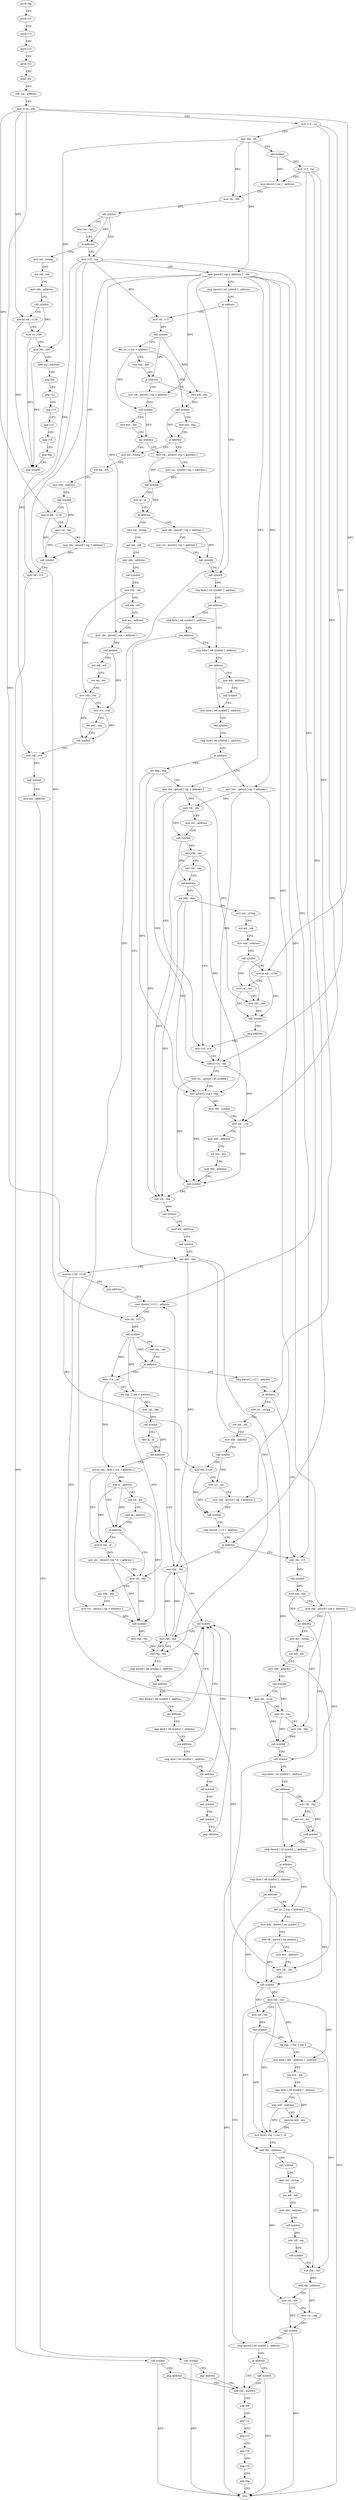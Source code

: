 digraph "func" {
"4214976" [label = "push rbp" ]
"4214977" [label = "push r15" ]
"4214979" [label = "push r14" ]
"4214981" [label = "push r13" ]
"4214983" [label = "push r12" ]
"4214985" [label = "push rbx" ]
"4214986" [label = "sub rsp , address" ]
"4214993" [label = "mov r12d , edx" ]
"4214996" [label = "mov r14 , rsi" ]
"4214999" [label = "mov rbx , rdi" ]
"4215002" [label = "call symbol" ]
"4215007" [label = "mov r13 , rax" ]
"4215010" [label = "mov dword [ rax ] , address" ]
"4215016" [label = "mov rdi , rbx" ]
"4215019" [label = "call symbol" ]
"4215024" [label = "test rax , rax" ]
"4215027" [label = "je address" ]
"4215191" [label = "mov esi , string" ]
"4215033" [label = "mov r15 , rax" ]
"4215196" [label = "xor edi , edi" ]
"4215198" [label = "mov edx , address" ]
"4215203" [label = "call symbol" ]
"4215208" [label = "movzx edi , r12b" ]
"4215212" [label = "mov rsi , rax" ]
"4215215" [label = "mov rdx , rbx" ]
"4215218" [label = "add rsp , address" ]
"4215225" [label = "pop rbx" ]
"4215226" [label = "pop r12" ]
"4215228" [label = "pop r13" ]
"4215230" [label = "pop r14" ]
"4215232" [label = "pop r15" ]
"4215234" [label = "pop rbp" ]
"4215235" [label = "jmp symbol" ]
"4215036" [label = "mov qword [ rsp + address ] , rbx" ]
"4215041" [label = "cmp qword [ rel symbol ] , address" ]
"4215049" [label = "je address" ]
"4215320" [label = "call symbol" ]
"4215055" [label = "mov rdi , r15" ]
"4215325" [label = "cmp byte [ rel symbol ] , address" ]
"4215332" [label = "jne address" ]
"4215347" [label = "cmp byte [ rel symbol ] , address" ]
"4215334" [label = "cmp byte [ rel symbol ] , address" ]
"4215058" [label = "call symbol" ]
"4215063" [label = "lea rsi , [ rsp + address ]" ]
"4215068" [label = "test eax , eax" ]
"4215070" [label = "js address" ]
"4215240" [label = "mov rdi , qword [ rsp + address ]" ]
"4215076" [label = "mov edi , eax" ]
"4215354" [label = "jne address" ]
"4215366" [label = "mov byte [ rel symbol ] , address" ]
"4215356" [label = "mov edi , address" ]
"4215341" [label = "jne address" ]
"4215519" [label = "xor ebx , ebx" ]
"4215245" [label = "call symbol" ]
"4215250" [label = "test eax , eax" ]
"4215252" [label = "jns address" ]
"4215091" [label = "mov rdi , qword [ rsp + address ]" ]
"4215258" [label = "mov esi , string" ]
"4215078" [label = "call symbol" ]
"4215083" [label = "test eax , eax" ]
"4215085" [label = "js address" ]
"4215373" [label = "call symbol" ]
"4215378" [label = "cmp byte [ rel symbol ] , address" ]
"4215385" [label = "je address" ]
"4215449" [label = "xor ebp , ebp" ]
"4215387" [label = "mov rbx , qword [ rsp + address ]" ]
"4215361" [label = "call symbol" ]
"4215521" [label = "movzx r12d , r12b" ]
"4215525" [label = "jmp address" ]
"4215547" [label = "mov dword [ r13 ] , address" ]
"4215096" [label = "mov rsi , qword [ rsp + address ]" ]
"4215101" [label = "call symbol" ]
"4215106" [label = "test al , al" ]
"4215108" [label = "je address" ]
"4215305" [label = "mov rdi , qword [ rsp + address ]" ]
"4215114" [label = "mov esi , string" ]
"4215263" [label = "xor edi , edi" ]
"4215265" [label = "mov edx , address" ]
"4215270" [label = "call symbol" ]
"4215275" [label = "movzx edi , r12b" ]
"4215279" [label = "mov rsi , rax" ]
"4215282" [label = "mov rdx , qword [ rsp + address ]" ]
"4215287" [label = "call symbol" ]
"4215292" [label = "mov rdi , r15" ]
"4215295" [label = "call symbol" ]
"4215300" [label = "jmp address" ]
"4215974" [label = "add rsp , address" ]
"4215451" [label = "mov rbx , qword [ rsp + address ]" ]
"4215456" [label = "test r14 , r14" ]
"4215392" [label = "mov rdi , rbx" ]
"4215395" [label = "mov esi , address" ]
"4215400" [label = "call symbol" ]
"4215405" [label = "mov rbp , rax" ]
"4215408" [label = "test rax , rax" ]
"4215411" [label = "jne address" ]
"4215413" [label = "xor ebp , ebp" ]
"4215555" [label = "mov rdi , r15" ]
"4215558" [label = "call symbol" ]
"4215563" [label = "test rax , rax" ]
"4215566" [label = "je address" ]
"4215696" [label = "cmp dword [ r13 ] , address" ]
"4215572" [label = "mov r14 , rax" ]
"4215310" [label = "mov rsi , qword [ rsp + address ]" ]
"4215315" [label = "call symbol" ]
"4215119" [label = "xor edi , edi" ]
"4215121" [label = "mov edx , address" ]
"4215126" [label = "call symbol" ]
"4215131" [label = "mov rbx , rax" ]
"4215134" [label = "xor edi , edi" ]
"4215136" [label = "mov esi , address" ]
"4215141" [label = "mov rdx , qword [ rsp + address ]" ]
"4215146" [label = "call symbol" ]
"4215151" [label = "xor edi , edi" ]
"4215153" [label = "xor esi , esi" ]
"4215155" [label = "mov rdx , rbx" ]
"4215158" [label = "mov rcx , rax" ]
"4215161" [label = "xor eax , eax" ]
"4215163" [label = "call symbol" ]
"4215168" [label = "mov rdi , r15" ]
"4215171" [label = "call symbol" ]
"4215176" [label = "mov edi , address" ]
"4215181" [label = "call symbol" ]
"4215186" [label = "jmp address" ]
"4215981" [label = "pop rbx" ]
"4215982" [label = "pop r12" ]
"4215984" [label = "pop r13" ]
"4215986" [label = "pop r14" ]
"4215988" [label = "pop r15" ]
"4215990" [label = "pop rbp" ]
"4215991" [label = "retn" ]
"4215459" [label = "cmove r14 , rbx" ]
"4215463" [label = "mov rsi , qword [ rel symbol ]" ]
"4215470" [label = "mov qword [ rsp ] , rbp" ]
"4215474" [label = "mov r9d , symbol" ]
"4215480" [label = "mov rdi , r14" ]
"4215483" [label = "mov edx , address" ]
"4215488" [label = "xor ecx , ecx" ]
"4215490" [label = "mov r8d , address" ]
"4215496" [label = "call symbol" ]
"4215501" [label = "mov rdi , rbp" ]
"4215504" [label = "call symbol" ]
"4215509" [label = "mov edi , address" ]
"4215514" [label = "call symbol" ]
"4215415" [label = "mov esi , string" ]
"4215420" [label = "xor edi , edi" ]
"4215422" [label = "mov edx , address" ]
"4215427" [label = "call symbol" ]
"4215432" [label = "movzx edi , r12b" ]
"4215436" [label = "mov rsi , rax" ]
"4215439" [label = "mov rdx , rbx" ]
"4215442" [label = "call symbol" ]
"4215447" [label = "jmp address" ]
"4215701" [label = "je address" ]
"4215747" [label = "mov rdi , r15" ]
"4215703" [label = "mov esi , string" ]
"4215575" [label = "lea rbp , [ rax + address ]" ]
"4215579" [label = "mov rdi , rbp" ]
"4215582" [label = "call symbol" ]
"4215587" [label = "test al , al" ]
"4215589" [label = "jne address" ]
"4215536" [label = "mov rbp , rbx" ]
"4215591" [label = "movzx eax , byte [ r14 + address ]" ]
"4215750" [label = "call symbol" ]
"4215755" [label = "test eax , eax" ]
"4215757" [label = "mov rbp , qword [ rsp + address ]" ]
"4215762" [label = "je address" ]
"4215795" [label = "call symbol" ]
"4215764" [label = "mov esi , string" ]
"4215708" [label = "xor edi , edi" ]
"4215710" [label = "mov edx , address" ]
"4215715" [label = "call symbol" ]
"4215720" [label = "mov edi , r12d" ]
"4215723" [label = "mov rsi , rax" ]
"4215726" [label = "mov rdx , qword [ rsp + address ]" ]
"4215731" [label = "call symbol" ]
"4215736" [label = "cmp dword [ r13 ] , address" ]
"4215741" [label = "je address" ]
"4215539" [label = "call symbol" ]
"4215596" [label = "add al , address" ]
"4215598" [label = "xor esi , esi" ]
"4215600" [label = "cmp al , address" ]
"4215602" [label = "ja address" ]
"4215615" [label = "mov rdi , rbp" ]
"4215604" [label = "movsx rax , al" ]
"4215800" [label = "cmp byte [ rel symbol ] , address" ]
"4215807" [label = "jne address" ]
"4215819" [label = "cmp dword [ rel symbol ] , address" ]
"4215809" [label = "mov rdi , rbp" ]
"4215769" [label = "xor edi , edi" ]
"4215771" [label = "mov edx , address" ]
"4215776" [label = "call symbol" ]
"4215781" [label = "mov edi , r12d" ]
"4215784" [label = "mov rsi , rax" ]
"4215787" [label = "mov rdx , rbp" ]
"4215790" [label = "call symbol" ]
"4215618" [label = "xor edx , edx" ]
"4215620" [label = "mov rcx , qword [ rsp + address ]" ]
"4215625" [label = "call symbol" ]
"4215630" [label = "mov rbp , rax" ]
"4215633" [label = "add rbp , rbx" ]
"4215636" [label = "cmp dword [ rel symbol ] , address" ]
"4215643" [label = "jne address" ]
"4215645" [label = "cmp dword [ rel symbol ] , address" ]
"4215608" [label = "mov esi , dword [ rax * 4 + address ]" ]
"4215826" [label = "je address" ]
"4215837" [label = "lea rsi , [ rsp + address ]" ]
"4215828" [label = "cmp byte [ rel symbol ] , address" ]
"4215812" [label = "xor esi , esi" ]
"4215814" [label = "call symbol" ]
"4215544" [label = "mov rbx , rbp" ]
"4215652" [label = "jne address" ]
"4215654" [label = "cmp byte [ rel symbol ] , address" ]
"4215842" [label = "mov edx , dword [ rel symbol ]" ]
"4215848" [label = "mov r8 , qword [ rel symbol ]" ]
"4215855" [label = "mov ecx , address" ]
"4215860" [label = "mov rdi , rbx" ]
"4215863" [label = "call symbol" ]
"4215868" [label = "mov rbx , rax" ]
"4215871" [label = "mov rdi , rax" ]
"4215874" [label = "call symbol" ]
"4215879" [label = "lea rbp , [ rbx + rax ]" ]
"4215883" [label = "mov byte [ rbx - address ] , address" ]
"4215887" [label = "xor ecx , ecx" ]
"4215889" [label = "cmp byte [ rel symbol ] , address" ]
"4215896" [label = "mov edx , address" ]
"4215901" [label = "cmovne edx , ecx" ]
"4215904" [label = "mov byte [ rbx + rax ] , dl" ]
"4215907" [label = "add rbx , address" ]
"4215911" [label = "call symbol" ]
"4215916" [label = "mov esi , string" ]
"4215921" [label = "xor edi , edi" ]
"4215923" [label = "mov edx , address" ]
"4215928" [label = "call symbol" ]
"4215933" [label = "mov rdi , rax" ]
"4215936" [label = "call symbol" ]
"4215941" [label = "sub rbp , rbx" ]
"4215944" [label = "add rbp , address" ]
"4215948" [label = "mov rdi , rbx" ]
"4215951" [label = "mov rsi , rbp" ]
"4215954" [label = "call symbol" ]
"4215959" [label = "cmp qword [ rel symbol ] , address" ]
"4215835" [label = "jne address" ]
"4215661" [label = "jne address" ]
"4215663" [label = "cmp byte [ rel symbol ] , address" ]
"4215969" [label = "call symbol" ]
"4215967" [label = "je address" ]
"4215670" [label = "jne address" ]
"4215676" [label = "call symbol" ]
"4215681" [label = "call symbol" ]
"4215686" [label = "call symbol" ]
"4215691" [label = "jmp address" ]
"4214976" -> "4214977" [ label = "CFG" ]
"4214977" -> "4214979" [ label = "CFG" ]
"4214979" -> "4214981" [ label = "CFG" ]
"4214981" -> "4214983" [ label = "CFG" ]
"4214983" -> "4214985" [ label = "CFG" ]
"4214985" -> "4214986" [ label = "CFG" ]
"4214986" -> "4214993" [ label = "CFG" ]
"4214993" -> "4214996" [ label = "CFG" ]
"4214993" -> "4215208" [ label = "DFG" ]
"4214993" -> "4215521" [ label = "DFG" ]
"4214993" -> "4215275" [ label = "DFG" ]
"4214993" -> "4215432" [ label = "DFG" ]
"4214996" -> "4214999" [ label = "CFG" ]
"4214996" -> "4215459" [ label = "DFG" ]
"4214996" -> "4215480" [ label = "DFG" ]
"4214999" -> "4215002" [ label = "CFG" ]
"4214999" -> "4215016" [ label = "DFG" ]
"4214999" -> "4215215" [ label = "DFG" ]
"4214999" -> "4215036" [ label = "DFG" ]
"4215002" -> "4215007" [ label = "DFG" ]
"4215002" -> "4215010" [ label = "DFG" ]
"4215007" -> "4215010" [ label = "CFG" ]
"4215007" -> "4215547" [ label = "DFG" ]
"4215007" -> "4215701" [ label = "DFG" ]
"4215007" -> "4215741" [ label = "DFG" ]
"4215010" -> "4215016" [ label = "CFG" ]
"4215016" -> "4215019" [ label = "DFG" ]
"4215019" -> "4215024" [ label = "CFG" ]
"4215019" -> "4215027" [ label = "DFG" ]
"4215019" -> "4215033" [ label = "DFG" ]
"4215024" -> "4215027" [ label = "CFG" ]
"4215027" -> "4215191" [ label = "CFG" ]
"4215027" -> "4215033" [ label = "CFG" ]
"4215191" -> "4215196" [ label = "CFG" ]
"4215033" -> "4215036" [ label = "CFG" ]
"4215033" -> "4215055" [ label = "DFG" ]
"4215033" -> "4215292" [ label = "DFG" ]
"4215033" -> "4215555" [ label = "DFG" ]
"4215033" -> "4215168" [ label = "DFG" ]
"4215033" -> "4215747" [ label = "DFG" ]
"4215196" -> "4215198" [ label = "CFG" ]
"4215198" -> "4215203" [ label = "CFG" ]
"4215203" -> "4215208" [ label = "CFG" ]
"4215203" -> "4215212" [ label = "DFG" ]
"4215208" -> "4215212" [ label = "CFG" ]
"4215208" -> "4215235" [ label = "DFG" ]
"4215212" -> "4215215" [ label = "CFG" ]
"4215212" -> "4215235" [ label = "DFG" ]
"4215215" -> "4215218" [ label = "CFG" ]
"4215215" -> "4215235" [ label = "DFG" ]
"4215218" -> "4215225" [ label = "CFG" ]
"4215225" -> "4215226" [ label = "CFG" ]
"4215226" -> "4215228" [ label = "CFG" ]
"4215228" -> "4215230" [ label = "CFG" ]
"4215230" -> "4215232" [ label = "CFG" ]
"4215232" -> "4215234" [ label = "CFG" ]
"4215234" -> "4215235" [ label = "CFG" ]
"4215036" -> "4215041" [ label = "CFG" ]
"4215036" -> "4215240" [ label = "DFG" ]
"4215036" -> "4215282" [ label = "DFG" ]
"4215036" -> "4215451" [ label = "DFG" ]
"4215036" -> "4215387" [ label = "DFG" ]
"4215036" -> "4215141" [ label = "DFG" ]
"4215036" -> "4215757" [ label = "DFG" ]
"4215036" -> "4215726" [ label = "DFG" ]
"4215036" -> "4215620" [ label = "DFG" ]
"4215041" -> "4215049" [ label = "CFG" ]
"4215049" -> "4215320" [ label = "CFG" ]
"4215049" -> "4215055" [ label = "CFG" ]
"4215320" -> "4215325" [ label = "CFG" ]
"4215055" -> "4215058" [ label = "DFG" ]
"4215325" -> "4215332" [ label = "CFG" ]
"4215332" -> "4215347" [ label = "CFG" ]
"4215332" -> "4215334" [ label = "CFG" ]
"4215347" -> "4215354" [ label = "CFG" ]
"4215334" -> "4215341" [ label = "CFG" ]
"4215058" -> "4215063" [ label = "CFG" ]
"4215058" -> "4215070" [ label = "DFG" ]
"4215058" -> "4215076" [ label = "DFG" ]
"4215063" -> "4215068" [ label = "CFG" ]
"4215063" -> "4215245" [ label = "DFG" ]
"4215063" -> "4215078" [ label = "DFG" ]
"4215068" -> "4215070" [ label = "CFG" ]
"4215070" -> "4215240" [ label = "CFG" ]
"4215070" -> "4215076" [ label = "CFG" ]
"4215240" -> "4215245" [ label = "DFG" ]
"4215076" -> "4215078" [ label = "DFG" ]
"4215354" -> "4215366" [ label = "CFG" ]
"4215354" -> "4215356" [ label = "CFG" ]
"4215366" -> "4215373" [ label = "CFG" ]
"4215356" -> "4215361" [ label = "CFG" ]
"4215341" -> "4215519" [ label = "CFG" ]
"4215341" -> "4215347" [ label = "CFG" ]
"4215519" -> "4215521" [ label = "CFG" ]
"4215519" -> "4215536" [ label = "DFG" ]
"4215519" -> "4215633" [ label = "DFG" ]
"4215519" -> "4215860" [ label = "DFG" ]
"4215245" -> "4215250" [ label = "CFG" ]
"4215245" -> "4215252" [ label = "DFG" ]
"4215250" -> "4215252" [ label = "CFG" ]
"4215252" -> "4215091" [ label = "CFG" ]
"4215252" -> "4215258" [ label = "CFG" ]
"4215091" -> "4215096" [ label = "CFG" ]
"4215091" -> "4215101" [ label = "DFG" ]
"4215258" -> "4215263" [ label = "CFG" ]
"4215078" -> "4215083" [ label = "CFG" ]
"4215078" -> "4215085" [ label = "DFG" ]
"4215083" -> "4215085" [ label = "CFG" ]
"4215085" -> "4215258" [ label = "CFG" ]
"4215085" -> "4215091" [ label = "CFG" ]
"4215373" -> "4215378" [ label = "CFG" ]
"4215378" -> "4215385" [ label = "CFG" ]
"4215385" -> "4215449" [ label = "CFG" ]
"4215385" -> "4215387" [ label = "CFG" ]
"4215449" -> "4215451" [ label = "CFG" ]
"4215449" -> "4215470" [ label = "DFG" ]
"4215449" -> "4215501" [ label = "DFG" ]
"4215387" -> "4215392" [ label = "DFG" ]
"4215387" -> "4215439" [ label = "DFG" ]
"4215387" -> "4215459" [ label = "DFG" ]
"4215361" -> "4215366" [ label = "CFG" ]
"4215521" -> "4215525" [ label = "CFG" ]
"4215521" -> "4215720" [ label = "DFG" ]
"4215521" -> "4215781" [ label = "DFG" ]
"4215525" -> "4215547" [ label = "CFG" ]
"4215547" -> "4215555" [ label = "CFG" ]
"4215096" -> "4215101" [ label = "DFG" ]
"4215101" -> "4215106" [ label = "CFG" ]
"4215101" -> "4215108" [ label = "DFG" ]
"4215106" -> "4215108" [ label = "CFG" ]
"4215108" -> "4215305" [ label = "CFG" ]
"4215108" -> "4215114" [ label = "CFG" ]
"4215305" -> "4215310" [ label = "CFG" ]
"4215305" -> "4215315" [ label = "DFG" ]
"4215114" -> "4215119" [ label = "CFG" ]
"4215263" -> "4215265" [ label = "CFG" ]
"4215265" -> "4215270" [ label = "CFG" ]
"4215270" -> "4215275" [ label = "CFG" ]
"4215270" -> "4215279" [ label = "DFG" ]
"4215275" -> "4215279" [ label = "CFG" ]
"4215275" -> "4215287" [ label = "DFG" ]
"4215279" -> "4215282" [ label = "CFG" ]
"4215279" -> "4215287" [ label = "DFG" ]
"4215282" -> "4215287" [ label = "DFG" ]
"4215287" -> "4215292" [ label = "CFG" ]
"4215292" -> "4215295" [ label = "DFG" ]
"4215295" -> "4215300" [ label = "CFG" ]
"4215295" -> "4215991" [ label = "DFG" ]
"4215300" -> "4215974" [ label = "CFG" ]
"4215974" -> "4215981" [ label = "CFG" ]
"4215451" -> "4215456" [ label = "CFG" ]
"4215451" -> "4215392" [ label = "DFG" ]
"4215451" -> "4215439" [ label = "DFG" ]
"4215451" -> "4215459" [ label = "DFG" ]
"4215456" -> "4215459" [ label = "CFG" ]
"4215392" -> "4215395" [ label = "CFG" ]
"4215392" -> "4215400" [ label = "DFG" ]
"4215395" -> "4215400" [ label = "CFG" ]
"4215400" -> "4215405" [ label = "DFG" ]
"4215400" -> "4215411" [ label = "DFG" ]
"4215405" -> "4215408" [ label = "CFG" ]
"4215405" -> "4215470" [ label = "DFG" ]
"4215405" -> "4215501" [ label = "DFG" ]
"4215408" -> "4215411" [ label = "CFG" ]
"4215411" -> "4215456" [ label = "CFG" ]
"4215411" -> "4215413" [ label = "CFG" ]
"4215413" -> "4215415" [ label = "CFG" ]
"4215413" -> "4215470" [ label = "DFG" ]
"4215413" -> "4215501" [ label = "DFG" ]
"4215555" -> "4215558" [ label = "DFG" ]
"4215558" -> "4215563" [ label = "CFG" ]
"4215558" -> "4215566" [ label = "DFG" ]
"4215558" -> "4215572" [ label = "DFG" ]
"4215558" -> "4215575" [ label = "DFG" ]
"4215563" -> "4215566" [ label = "CFG" ]
"4215566" -> "4215696" [ label = "CFG" ]
"4215566" -> "4215572" [ label = "CFG" ]
"4215696" -> "4215701" [ label = "CFG" ]
"4215572" -> "4215575" [ label = "CFG" ]
"4215572" -> "4215591" [ label = "DFG" ]
"4215310" -> "4215315" [ label = "DFG" ]
"4215315" -> "4215320" [ label = "CFG" ]
"4215119" -> "4215121" [ label = "CFG" ]
"4215121" -> "4215126" [ label = "CFG" ]
"4215126" -> "4215131" [ label = "DFG" ]
"4215131" -> "4215134" [ label = "CFG" ]
"4215131" -> "4215155" [ label = "DFG" ]
"4215134" -> "4215136" [ label = "CFG" ]
"4215136" -> "4215141" [ label = "CFG" ]
"4215141" -> "4215146" [ label = "DFG" ]
"4215146" -> "4215151" [ label = "CFG" ]
"4215146" -> "4215158" [ label = "DFG" ]
"4215151" -> "4215153" [ label = "CFG" ]
"4215153" -> "4215155" [ label = "CFG" ]
"4215155" -> "4215158" [ label = "CFG" ]
"4215155" -> "4215163" [ label = "DFG" ]
"4215158" -> "4215161" [ label = "CFG" ]
"4215158" -> "4215163" [ label = "DFG" ]
"4215161" -> "4215163" [ label = "CFG" ]
"4215163" -> "4215168" [ label = "CFG" ]
"4215168" -> "4215171" [ label = "DFG" ]
"4215171" -> "4215176" [ label = "CFG" ]
"4215176" -> "4215181" [ label = "CFG" ]
"4215181" -> "4215186" [ label = "CFG" ]
"4215181" -> "4215991" [ label = "DFG" ]
"4215186" -> "4215974" [ label = "CFG" ]
"4215981" -> "4215982" [ label = "CFG" ]
"4215982" -> "4215984" [ label = "CFG" ]
"4215984" -> "4215986" [ label = "CFG" ]
"4215986" -> "4215988" [ label = "CFG" ]
"4215988" -> "4215990" [ label = "CFG" ]
"4215990" -> "4215991" [ label = "CFG" ]
"4215459" -> "4215463" [ label = "CFG" ]
"4215459" -> "4215480" [ label = "DFG" ]
"4215463" -> "4215470" [ label = "CFG" ]
"4215463" -> "4215496" [ label = "DFG" ]
"4215470" -> "4215474" [ label = "CFG" ]
"4215470" -> "4215496" [ label = "DFG" ]
"4215474" -> "4215480" [ label = "CFG" ]
"4215480" -> "4215483" [ label = "CFG" ]
"4215480" -> "4215496" [ label = "DFG" ]
"4215483" -> "4215488" [ label = "CFG" ]
"4215488" -> "4215490" [ label = "CFG" ]
"4215490" -> "4215496" [ label = "CFG" ]
"4215496" -> "4215501" [ label = "CFG" ]
"4215501" -> "4215504" [ label = "DFG" ]
"4215504" -> "4215509" [ label = "CFG" ]
"4215509" -> "4215514" [ label = "CFG" ]
"4215514" -> "4215519" [ label = "CFG" ]
"4215415" -> "4215420" [ label = "CFG" ]
"4215420" -> "4215422" [ label = "CFG" ]
"4215422" -> "4215427" [ label = "CFG" ]
"4215427" -> "4215432" [ label = "CFG" ]
"4215427" -> "4215436" [ label = "DFG" ]
"4215432" -> "4215436" [ label = "CFG" ]
"4215432" -> "4215442" [ label = "DFG" ]
"4215436" -> "4215439" [ label = "CFG" ]
"4215436" -> "4215442" [ label = "DFG" ]
"4215439" -> "4215442" [ label = "DFG" ]
"4215442" -> "4215447" [ label = "CFG" ]
"4215447" -> "4215456" [ label = "CFG" ]
"4215701" -> "4215747" [ label = "CFG" ]
"4215701" -> "4215703" [ label = "CFG" ]
"4215747" -> "4215750" [ label = "DFG" ]
"4215703" -> "4215708" [ label = "CFG" ]
"4215575" -> "4215579" [ label = "DFG" ]
"4215575" -> "4215615" [ label = "DFG" ]
"4215579" -> "4215582" [ label = "DFG" ]
"4215582" -> "4215587" [ label = "CFG" ]
"4215582" -> "4215589" [ label = "DFG" ]
"4215587" -> "4215589" [ label = "CFG" ]
"4215589" -> "4215536" [ label = "CFG" ]
"4215589" -> "4215591" [ label = "CFG" ]
"4215536" -> "4215539" [ label = "CFG" ]
"4215536" -> "4215544" [ label = "DFG" ]
"4215591" -> "4215596" [ label = "DFG" ]
"4215591" -> "4215602" [ label = "DFG" ]
"4215591" -> "4215604" [ label = "DFG" ]
"4215750" -> "4215755" [ label = "DFG" ]
"4215755" -> "4215757" [ label = "CFG" ]
"4215755" -> "4215762" [ label = "DFG" ]
"4215757" -> "4215762" [ label = "CFG" ]
"4215757" -> "4215787" [ label = "DFG" ]
"4215757" -> "4215809" [ label = "DFG" ]
"4215762" -> "4215795" [ label = "CFG" ]
"4215762" -> "4215764" [ label = "CFG" ]
"4215795" -> "4215800" [ label = "CFG" ]
"4215795" -> "4215991" [ label = "DFG" ]
"4215764" -> "4215769" [ label = "CFG" ]
"4215708" -> "4215710" [ label = "CFG" ]
"4215710" -> "4215715" [ label = "CFG" ]
"4215715" -> "4215720" [ label = "CFG" ]
"4215715" -> "4215723" [ label = "DFG" ]
"4215720" -> "4215723" [ label = "CFG" ]
"4215720" -> "4215731" [ label = "DFG" ]
"4215723" -> "4215726" [ label = "CFG" ]
"4215723" -> "4215731" [ label = "DFG" ]
"4215726" -> "4215731" [ label = "DFG" ]
"4215731" -> "4215736" [ label = "CFG" ]
"4215736" -> "4215741" [ label = "CFG" ]
"4215741" -> "4215536" [ label = "CFG" ]
"4215741" -> "4215747" [ label = "CFG" ]
"4215539" -> "4215544" [ label = "CFG" ]
"4215596" -> "4215598" [ label = "CFG" ]
"4215596" -> "4215602" [ label = "DFG" ]
"4215596" -> "4215604" [ label = "DFG" ]
"4215598" -> "4215600" [ label = "CFG" ]
"4215598" -> "4215625" [ label = "DFG" ]
"4215600" -> "4215602" [ label = "CFG" ]
"4215602" -> "4215615" [ label = "CFG" ]
"4215602" -> "4215604" [ label = "CFG" ]
"4215615" -> "4215618" [ label = "CFG" ]
"4215615" -> "4215625" [ label = "DFG" ]
"4215604" -> "4215608" [ label = "DFG" ]
"4215800" -> "4215807" [ label = "CFG" ]
"4215807" -> "4215819" [ label = "CFG" ]
"4215807" -> "4215809" [ label = "CFG" ]
"4215819" -> "4215826" [ label = "CFG" ]
"4215809" -> "4215812" [ label = "CFG" ]
"4215809" -> "4215814" [ label = "DFG" ]
"4215769" -> "4215771" [ label = "CFG" ]
"4215771" -> "4215776" [ label = "CFG" ]
"4215776" -> "4215781" [ label = "CFG" ]
"4215776" -> "4215784" [ label = "DFG" ]
"4215781" -> "4215784" [ label = "CFG" ]
"4215781" -> "4215790" [ label = "DFG" ]
"4215784" -> "4215787" [ label = "CFG" ]
"4215784" -> "4215790" [ label = "DFG" ]
"4215787" -> "4215790" [ label = "DFG" ]
"4215790" -> "4215795" [ label = "CFG" ]
"4215618" -> "4215620" [ label = "CFG" ]
"4215620" -> "4215625" [ label = "DFG" ]
"4215625" -> "4215630" [ label = "DFG" ]
"4215630" -> "4215633" [ label = "DFG" ]
"4215633" -> "4215636" [ label = "CFG" ]
"4215633" -> "4215544" [ label = "DFG" ]
"4215636" -> "4215643" [ label = "CFG" ]
"4215643" -> "4215539" [ label = "CFG" ]
"4215643" -> "4215645" [ label = "CFG" ]
"4215645" -> "4215652" [ label = "CFG" ]
"4215608" -> "4215615" [ label = "CFG" ]
"4215608" -> "4215625" [ label = "DFG" ]
"4215826" -> "4215837" [ label = "CFG" ]
"4215826" -> "4215828" [ label = "CFG" ]
"4215837" -> "4215842" [ label = "CFG" ]
"4215837" -> "4215863" [ label = "DFG" ]
"4215828" -> "4215835" [ label = "CFG" ]
"4215812" -> "4215814" [ label = "CFG" ]
"4215814" -> "4215819" [ label = "CFG" ]
"4215814" -> "4215991" [ label = "DFG" ]
"4215544" -> "4215547" [ label = "CFG" ]
"4215544" -> "4215536" [ label = "DFG" ]
"4215544" -> "4215633" [ label = "DFG" ]
"4215544" -> "4215860" [ label = "DFG" ]
"4215652" -> "4215539" [ label = "CFG" ]
"4215652" -> "4215654" [ label = "CFG" ]
"4215654" -> "4215661" [ label = "CFG" ]
"4215842" -> "4215848" [ label = "CFG" ]
"4215842" -> "4215863" [ label = "DFG" ]
"4215848" -> "4215855" [ label = "CFG" ]
"4215848" -> "4215863" [ label = "DFG" ]
"4215855" -> "4215860" [ label = "CFG" ]
"4215860" -> "4215863" [ label = "DFG" ]
"4215863" -> "4215868" [ label = "DFG" ]
"4215863" -> "4215871" [ label = "DFG" ]
"4215868" -> "4215871" [ label = "CFG" ]
"4215868" -> "4215879" [ label = "DFG" ]
"4215868" -> "4215883" [ label = "DFG" ]
"4215868" -> "4215904" [ label = "DFG" ]
"4215868" -> "4215907" [ label = "DFG" ]
"4215871" -> "4215874" [ label = "DFG" ]
"4215874" -> "4215879" [ label = "DFG" ]
"4215874" -> "4215904" [ label = "DFG" ]
"4215879" -> "4215883" [ label = "CFG" ]
"4215879" -> "4215941" [ label = "DFG" ]
"4215883" -> "4215887" [ label = "CFG" ]
"4215887" -> "4215889" [ label = "CFG" ]
"4215889" -> "4215896" [ label = "CFG" ]
"4215889" -> "4215901" [ label = "DFG" ]
"4215896" -> "4215901" [ label = "CFG" ]
"4215896" -> "4215904" [ label = "DFG" ]
"4215901" -> "4215904" [ label = "DFG" ]
"4215904" -> "4215907" [ label = "CFG" ]
"4215907" -> "4215911" [ label = "CFG" ]
"4215907" -> "4215941" [ label = "DFG" ]
"4215907" -> "4215948" [ label = "DFG" ]
"4215911" -> "4215916" [ label = "CFG" ]
"4215916" -> "4215921" [ label = "CFG" ]
"4215921" -> "4215923" [ label = "CFG" ]
"4215923" -> "4215928" [ label = "CFG" ]
"4215928" -> "4215933" [ label = "DFG" ]
"4215933" -> "4215936" [ label = "DFG" ]
"4215936" -> "4215941" [ label = "CFG" ]
"4215941" -> "4215944" [ label = "DFG" ]
"4215944" -> "4215948" [ label = "CFG" ]
"4215944" -> "4215951" [ label = "DFG" ]
"4215948" -> "4215951" [ label = "CFG" ]
"4215948" -> "4215954" [ label = "DFG" ]
"4215951" -> "4215954" [ label = "DFG" ]
"4215954" -> "4215959" [ label = "CFG" ]
"4215954" -> "4215991" [ label = "DFG" ]
"4215959" -> "4215967" [ label = "CFG" ]
"4215835" -> "4215959" [ label = "CFG" ]
"4215835" -> "4215837" [ label = "CFG" ]
"4215661" -> "4215539" [ label = "CFG" ]
"4215661" -> "4215663" [ label = "CFG" ]
"4215663" -> "4215670" [ label = "CFG" ]
"4215969" -> "4215974" [ label = "CFG" ]
"4215969" -> "4215991" [ label = "DFG" ]
"4215967" -> "4215974" [ label = "CFG" ]
"4215967" -> "4215969" [ label = "CFG" ]
"4215670" -> "4215539" [ label = "CFG" ]
"4215670" -> "4215676" [ label = "CFG" ]
"4215676" -> "4215681" [ label = "CFG" ]
"4215681" -> "4215686" [ label = "CFG" ]
"4215686" -> "4215691" [ label = "CFG" ]
"4215691" -> "4215539" [ label = "CFG" ]
}
